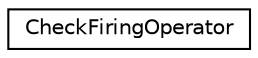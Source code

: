 digraph "Graphical Class Hierarchy"
{
 // LATEX_PDF_SIZE
  edge [fontname="Helvetica",fontsize="10",labelfontname="Helvetica",labelfontsize="10"];
  node [fontname="Helvetica",fontsize="10",shape=record];
  rankdir="LR";
  Node0 [label="CheckFiringOperator",height=0.2,width=0.4,color="black", fillcolor="white", style="filled",URL="$struct_check_firing_operator.html",tooltip=" "];
}
